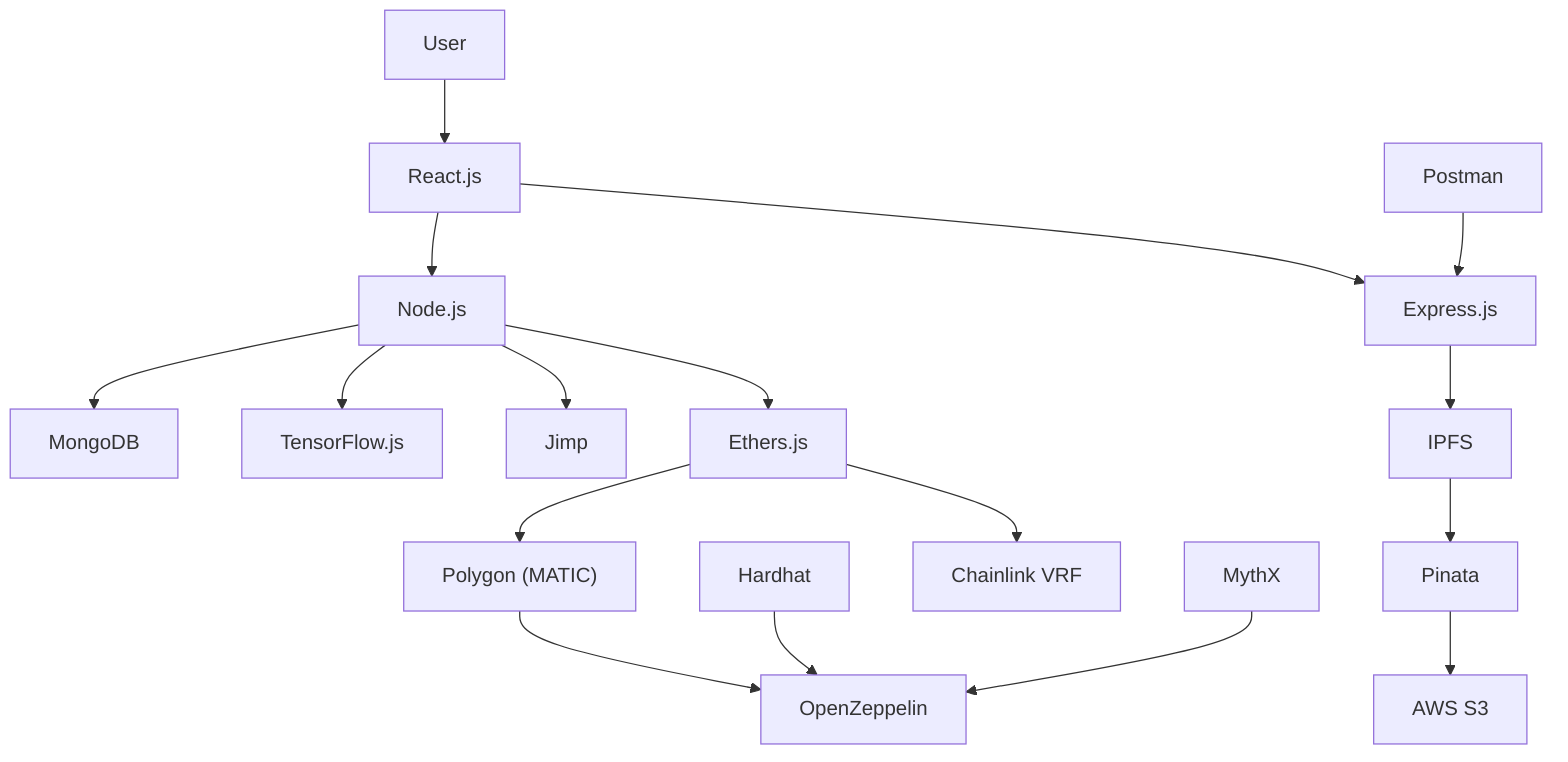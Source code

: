 graph TD
    A[User] --> B[React.js]
    B --> C[Node.js]
    B --> D[Express.js]
    C --> E[MongoDB]
    C --> F["TensorFlow.js"]
    C --> G[Jimp]
    D --> H[IPFS]
    H --> I[Pinata]
    I --> J["AWS S3"]
    C --> K[Ethers.js]
    K --> L["Polygon (MATIC)"]
    L --> M[OpenZeppelin]
    K --> N["Chainlink VRF"]
    O[Hardhat] --> M
    P[Postman] --> D
    Q[MythX] --> M
